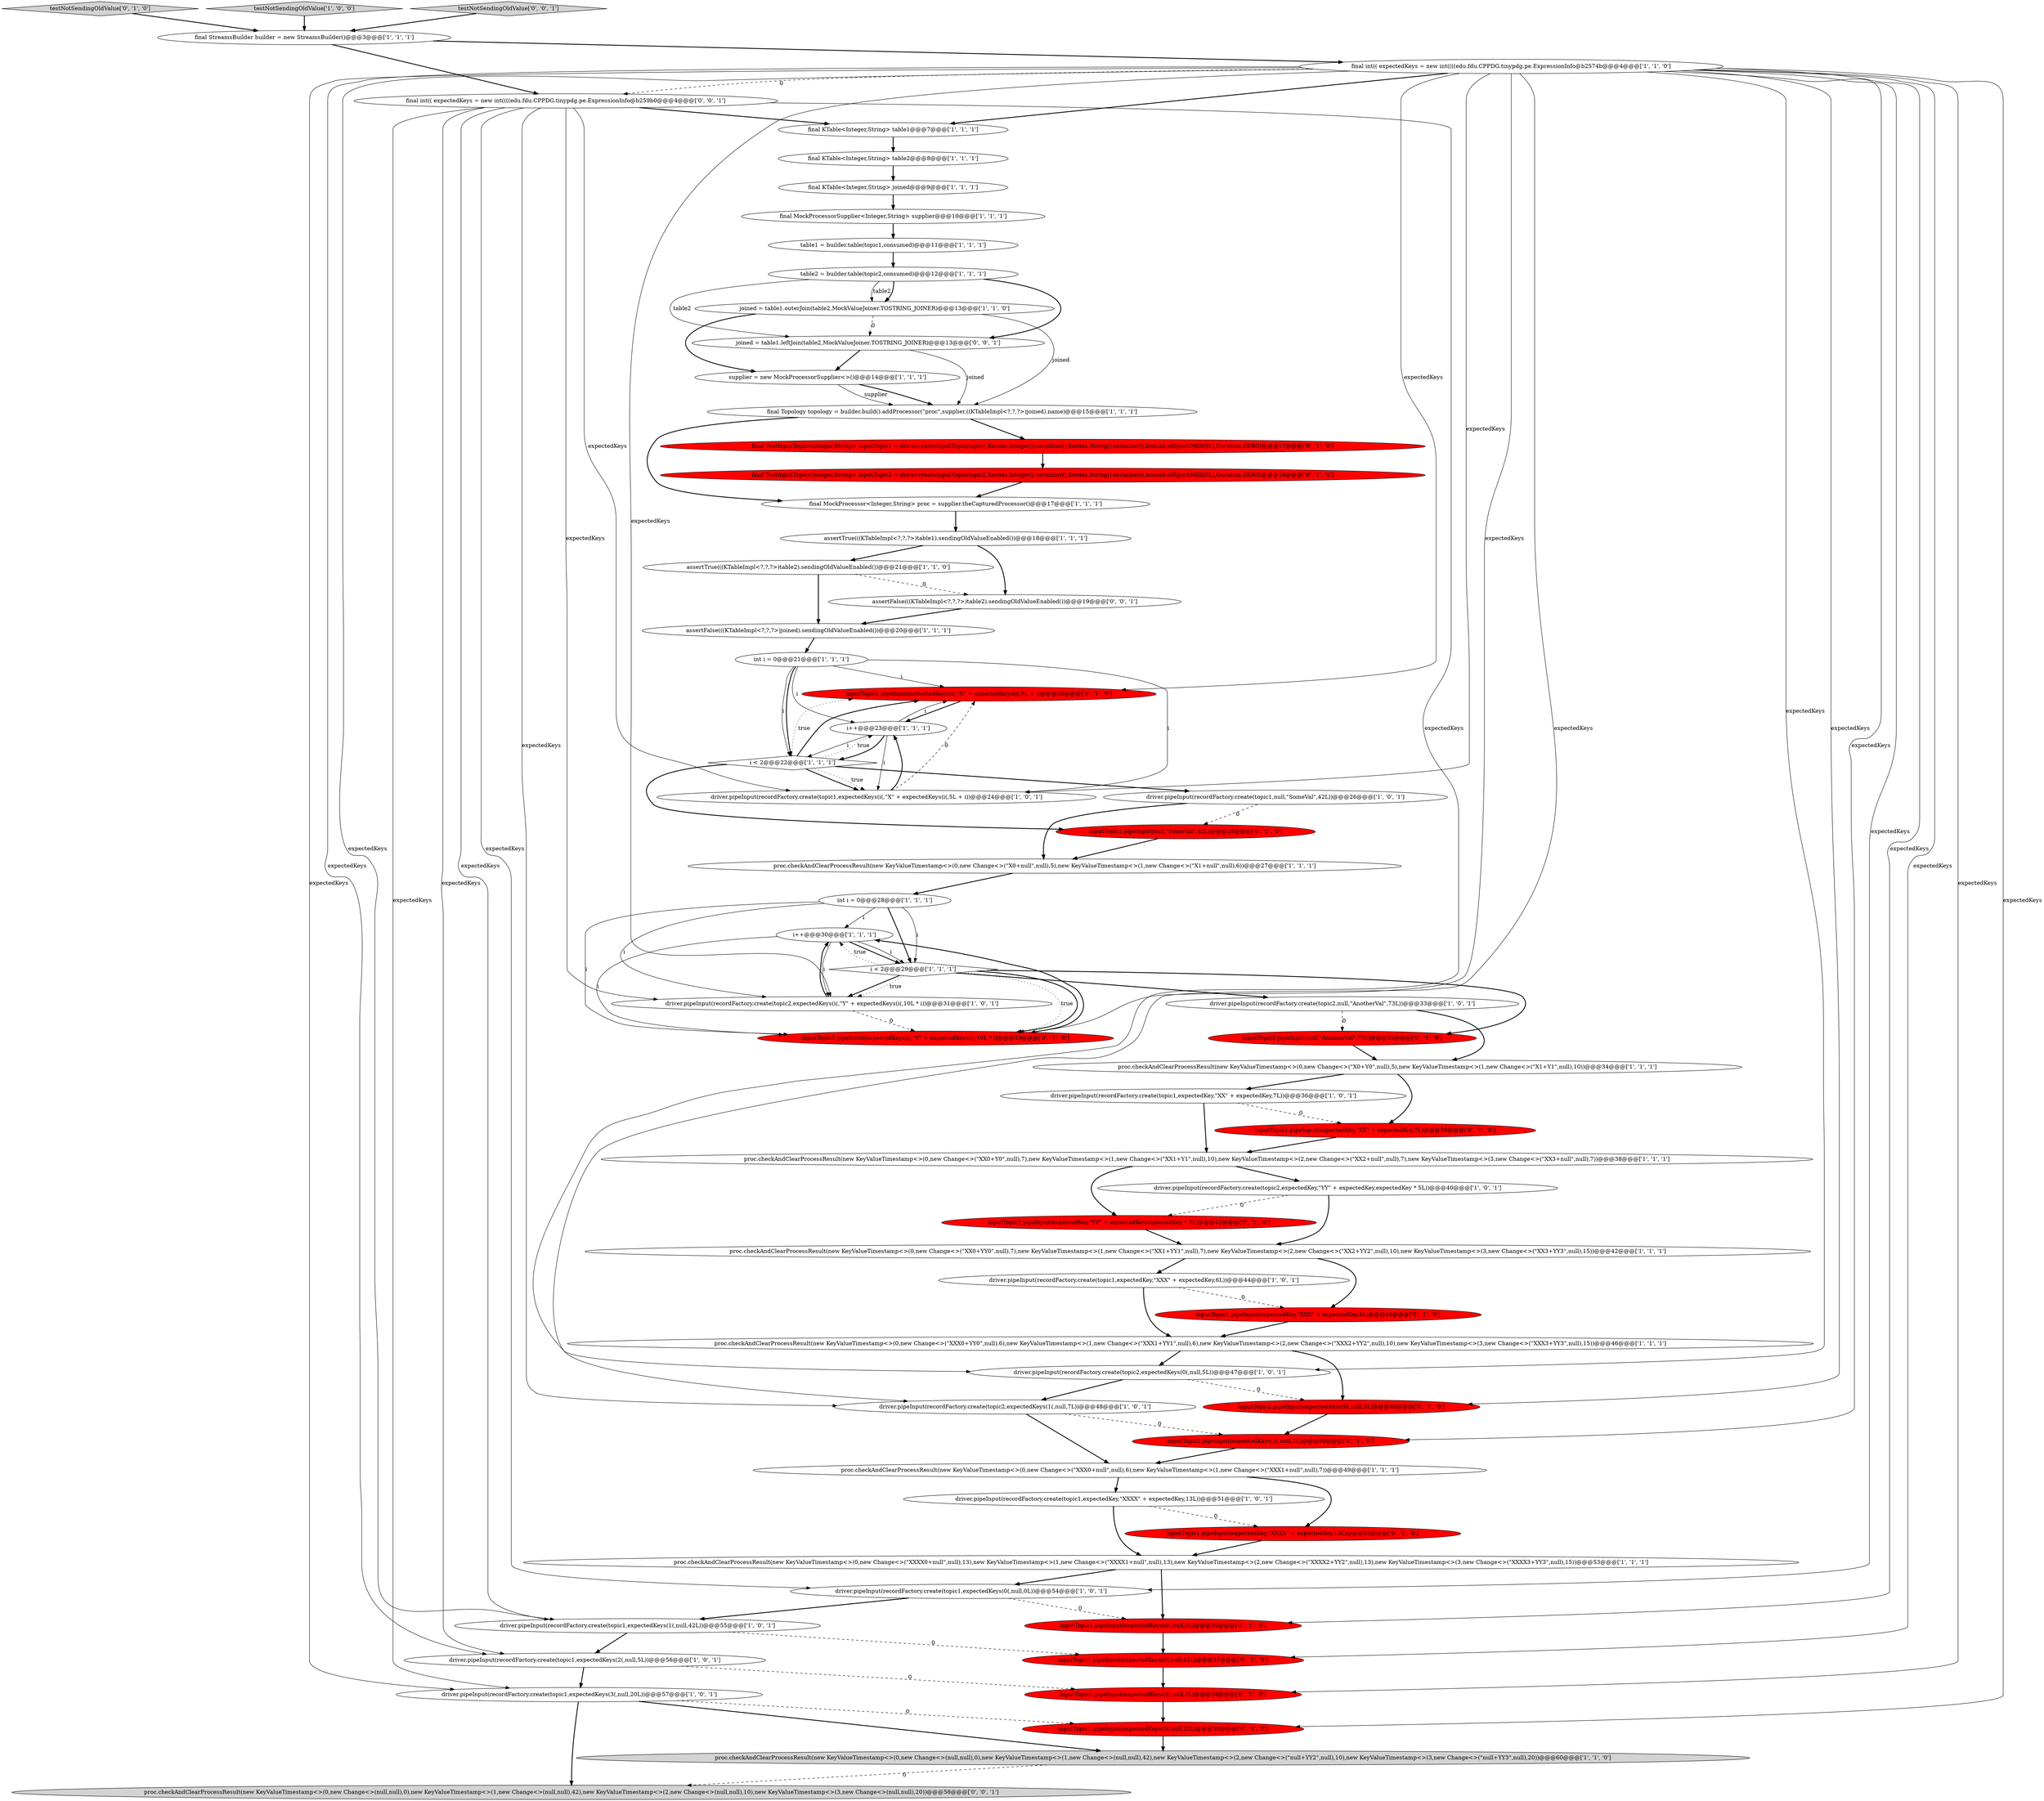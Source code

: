 digraph {
25 [style = filled, label = "supplier = new MockProcessorSupplier<>()@@@14@@@['1', '1', '1']", fillcolor = white, shape = ellipse image = "AAA0AAABBB1BBB"];
16 [style = filled, label = "proc.checkAndClearProcessResult(new KeyValueTimestamp<>(0,new Change<>(\"X0+Y0\",null),5),new KeyValueTimestamp<>(1,new Change<>(\"X1+Y1\",null),10))@@@34@@@['1', '1', '1']", fillcolor = white, shape = ellipse image = "AAA0AAABBB1BBB"];
44 [style = filled, label = "inputTopic1.pipeInput(expectedKey,\"XX\" + expectedKey,7L)@@@38@@@['0', '1', '0']", fillcolor = red, shape = ellipse image = "AAA1AAABBB2BBB"];
14 [style = filled, label = "i++@@@30@@@['1', '1', '1']", fillcolor = white, shape = ellipse image = "AAA0AAABBB1BBB"];
6 [style = filled, label = "driver.pipeInput(recordFactory.create(topic2,expectedKey,\"YY\" + expectedKey,expectedKey * 5L))@@@40@@@['1', '0', '1']", fillcolor = white, shape = ellipse image = "AAA0AAABBB1BBB"];
32 [style = filled, label = "driver.pipeInput(recordFactory.create(topic2,expectedKeys(1(,null,7L))@@@48@@@['1', '0', '1']", fillcolor = white, shape = ellipse image = "AAA0AAABBB1BBB"];
57 [style = filled, label = "inputTopic1.pipeInput(expectedKey,\"XXX\" + expectedKey,6L)@@@46@@@['0', '1', '0']", fillcolor = red, shape = ellipse image = "AAA1AAABBB2BBB"];
55 [style = filled, label = "inputTopic2.pipeInput(expectedKeys(i(,\"Y\" + expectedKeys(i(,10L * i)@@@33@@@['0', '1', '0']", fillcolor = red, shape = ellipse image = "AAA1AAABBB2BBB"];
12 [style = filled, label = "int i = 0@@@21@@@['1', '1', '1']", fillcolor = white, shape = ellipse image = "AAA0AAABBB1BBB"];
43 [style = filled, label = "driver.pipeInput(recordFactory.create(topic1,expectedKeys(0(,null,0L))@@@54@@@['1', '0', '1']", fillcolor = white, shape = ellipse image = "AAA0AAABBB1BBB"];
50 [style = filled, label = "inputTopic2.pipeInput(null,\"AnotherVal\",73L)@@@35@@@['0', '1', '0']", fillcolor = red, shape = ellipse image = "AAA1AAABBB2BBB"];
58 [style = filled, label = "final TestInputTopic<Integer,String> inputTopic1 = driver.createInputTopic(topic1,Serdes.Integer().serializer(),Serdes.String().serializer(),Instant.ofEpochMilli(0L),Duration.ZERO)@@@17@@@['0', '1', '0']", fillcolor = red, shape = ellipse image = "AAA1AAABBB2BBB"];
26 [style = filled, label = "final KTable<Integer,String> table1@@@7@@@['1', '1', '1']", fillcolor = white, shape = ellipse image = "AAA0AAABBB1BBB"];
2 [style = filled, label = "i < 2@@@29@@@['1', '1', '1']", fillcolor = white, shape = diamond image = "AAA0AAABBB1BBB"];
59 [style = filled, label = "inputTopic1.pipeInput(expectedKeys(i(,\"X\" + expectedKeys(i(,5L + i)@@@26@@@['0', '1', '0']", fillcolor = red, shape = ellipse image = "AAA1AAABBB2BBB"];
4 [style = filled, label = "proc.checkAndClearProcessResult(new KeyValueTimestamp<>(0,new Change<>(\"XXX0+null\",null),6),new KeyValueTimestamp<>(1,new Change<>(\"XXX1+null\",null),7))@@@49@@@['1', '1', '1']", fillcolor = white, shape = ellipse image = "AAA0AAABBB1BBB"];
11 [style = filled, label = "proc.checkAndClearProcessResult(new KeyValueTimestamp<>(0,new Change<>(\"XX0+Y0\",null),7),new KeyValueTimestamp<>(1,new Change<>(\"XX1+Y1\",null),10),new KeyValueTimestamp<>(2,new Change<>(\"XX2+null\",null),7),new KeyValueTimestamp<>(3,new Change<>(\"XX3+null\",null),7))@@@38@@@['1', '1', '1']", fillcolor = white, shape = ellipse image = "AAA0AAABBB1BBB"];
30 [style = filled, label = "int i = 0@@@28@@@['1', '1', '1']", fillcolor = white, shape = ellipse image = "AAA0AAABBB1BBB"];
8 [style = filled, label = "driver.pipeInput(recordFactory.create(topic1,expectedKeys(i(,\"X\" + expectedKeys(i(,5L + i))@@@24@@@['1', '0', '1']", fillcolor = white, shape = ellipse image = "AAA0AAABBB1BBB"];
7 [style = filled, label = "assertTrue(((KTableImpl<?,?,?>)table1).sendingOldValueEnabled())@@@18@@@['1', '1', '1']", fillcolor = white, shape = ellipse image = "AAA0AAABBB1BBB"];
22 [style = filled, label = "driver.pipeInput(recordFactory.create(topic1,null,\"SomeVal\",42L))@@@26@@@['1', '0', '1']", fillcolor = white, shape = ellipse image = "AAA0AAABBB1BBB"];
3 [style = filled, label = "table2 = builder.table(topic2,consumed)@@@12@@@['1', '1', '1']", fillcolor = white, shape = ellipse image = "AAA0AAABBB1BBB"];
60 [style = filled, label = "inputTopic1.pipeInput(expectedKeys(1(,null,42L)@@@57@@@['0', '1', '0']", fillcolor = red, shape = ellipse image = "AAA1AAABBB2BBB"];
13 [style = filled, label = "driver.pipeInput(recordFactory.create(topic1,expectedKeys(3(,null,20L))@@@57@@@['1', '0', '1']", fillcolor = white, shape = ellipse image = "AAA0AAABBB1BBB"];
52 [style = filled, label = "inputTopic1.pipeInput(expectedKey,\"XXXX\" + expectedKey,13L)@@@53@@@['0', '1', '0']", fillcolor = red, shape = ellipse image = "AAA1AAABBB2BBB"];
19 [style = filled, label = "proc.checkAndClearProcessResult(new KeyValueTimestamp<>(0,new Change<>(\"XXX0+YY0\",null),6),new KeyValueTimestamp<>(1,new Change<>(\"XXX1+YY1\",null),6),new KeyValueTimestamp<>(2,new Change<>(\"XXX2+YY2\",null),10),new KeyValueTimestamp<>(3,new Change<>(\"XXX3+YY3\",null),15))@@@46@@@['1', '1', '1']", fillcolor = white, shape = ellipse image = "AAA0AAABBB1BBB"];
61 [style = filled, label = "final int(( expectedKeys = new int((((edu.fdu.CPPDG.tinypdg.pe.ExpressionInfo@b259b0@@@4@@@['0', '0', '1']", fillcolor = white, shape = ellipse image = "AAA0AAABBB3BBB"];
49 [style = filled, label = "testNotSendingOldValue['0', '1', '0']", fillcolor = lightgray, shape = diamond image = "AAA0AAABBB2BBB"];
9 [style = filled, label = "assertFalse(((KTableImpl<?,?,?>)joined).sendingOldValueEnabled())@@@20@@@['1', '1', '1']", fillcolor = white, shape = ellipse image = "AAA0AAABBB1BBB"];
39 [style = filled, label = "final int(( expectedKeys = new int((((edu.fdu.CPPDG.tinypdg.pe.ExpressionInfo@b2574b@@@4@@@['1', '1', '0']", fillcolor = white, shape = ellipse image = "AAA0AAABBB1BBB"];
29 [style = filled, label = "driver.pipeInput(recordFactory.create(topic1,expectedKey,\"XXXX\" + expectedKey,13L))@@@51@@@['1', '0', '1']", fillcolor = white, shape = ellipse image = "AAA0AAABBB1BBB"];
0 [style = filled, label = "driver.pipeInput(recordFactory.create(topic1,expectedKeys(1(,null,42L))@@@55@@@['1', '0', '1']", fillcolor = white, shape = ellipse image = "AAA0AAABBB1BBB"];
20 [style = filled, label = "proc.checkAndClearProcessResult(new KeyValueTimestamp<>(0,new Change<>(\"XX0+YY0\",null),7),new KeyValueTimestamp<>(1,new Change<>(\"XX1+YY1\",null),7),new KeyValueTimestamp<>(2,new Change<>(\"XX2+YY2\",null),10),new KeyValueTimestamp<>(3,new Change<>(\"XX3+YY3\",null),15))@@@42@@@['1', '1', '1']", fillcolor = white, shape = ellipse image = "AAA0AAABBB1BBB"];
35 [style = filled, label = "driver.pipeInput(recordFactory.create(topic2,expectedKeys(i(,\"Y\" + expectedKeys(i(,10L * i))@@@31@@@['1', '0', '1']", fillcolor = white, shape = ellipse image = "AAA0AAABBB1BBB"];
31 [style = filled, label = "joined = table1.outerJoin(table2,MockValueJoiner.TOSTRING_JOINER)@@@13@@@['1', '1', '0']", fillcolor = white, shape = ellipse image = "AAA0AAABBB1BBB"];
46 [style = filled, label = "final TestInputTopic<Integer,String> inputTopic2 = driver.createInputTopic(topic2,Serdes.Integer().serializer(),Serdes.String().serializer(),Instant.ofEpochMilli(0L),Duration.ZERO)@@@18@@@['0', '1', '0']", fillcolor = red, shape = ellipse image = "AAA1AAABBB2BBB"];
62 [style = filled, label = "joined = table1.leftJoin(table2,MockValueJoiner.TOSTRING_JOINER)@@@13@@@['0', '0', '1']", fillcolor = white, shape = ellipse image = "AAA0AAABBB3BBB"];
64 [style = filled, label = "assertFalse(((KTableImpl<?,?,?>)table2).sendingOldValueEnabled())@@@19@@@['0', '0', '1']", fillcolor = white, shape = ellipse image = "AAA0AAABBB3BBB"];
53 [style = filled, label = "inputTopic1.pipeInput(null,\"SomeVal\",42L)@@@28@@@['0', '1', '0']", fillcolor = red, shape = ellipse image = "AAA1AAABBB2BBB"];
51 [style = filled, label = "inputTopic2.pipeInput(expectedKeys(0(,null,5L)@@@49@@@['0', '1', '0']", fillcolor = red, shape = ellipse image = "AAA1AAABBB2BBB"];
40 [style = filled, label = "final KTable<Integer,String> table2@@@8@@@['1', '1', '1']", fillcolor = white, shape = ellipse image = "AAA0AAABBB1BBB"];
56 [style = filled, label = "inputTopic2.pipeInput(expectedKey,\"YY\" + expectedKey,expectedKey * 5L)@@@42@@@['0', '1', '0']", fillcolor = red, shape = ellipse image = "AAA1AAABBB2BBB"];
34 [style = filled, label = "testNotSendingOldValue['1', '0', '0']", fillcolor = lightgray, shape = diamond image = "AAA0AAABBB1BBB"];
63 [style = filled, label = "proc.checkAndClearProcessResult(new KeyValueTimestamp<>(0,new Change<>(null,null),0),new KeyValueTimestamp<>(1,new Change<>(null,null),42),new KeyValueTimestamp<>(2,new Change<>(null,null),10),new KeyValueTimestamp<>(3,new Change<>(null,null),20))@@@58@@@['0', '0', '1']", fillcolor = lightgray, shape = ellipse image = "AAA0AAABBB3BBB"];
37 [style = filled, label = "final StreamsBuilder builder = new StreamsBuilder()@@@3@@@['1', '1', '1']", fillcolor = white, shape = ellipse image = "AAA0AAABBB1BBB"];
21 [style = filled, label = "final KTable<Integer,String> joined@@@9@@@['1', '1', '1']", fillcolor = white, shape = ellipse image = "AAA0AAABBB1BBB"];
27 [style = filled, label = "final MockProcessorSupplier<Integer,String> supplier@@@10@@@['1', '1', '1']", fillcolor = white, shape = ellipse image = "AAA0AAABBB1BBB"];
42 [style = filled, label = "driver.pipeInput(recordFactory.create(topic1,expectedKey,\"XXX\" + expectedKey,6L))@@@44@@@['1', '0', '1']", fillcolor = white, shape = ellipse image = "AAA0AAABBB1BBB"];
1 [style = filled, label = "table1 = builder.table(topic1,consumed)@@@11@@@['1', '1', '1']", fillcolor = white, shape = ellipse image = "AAA0AAABBB1BBB"];
41 [style = filled, label = "i < 2@@@22@@@['1', '1', '1']", fillcolor = white, shape = diamond image = "AAA0AAABBB1BBB"];
28 [style = filled, label = "driver.pipeInput(recordFactory.create(topic2,expectedKeys(0(,null,5L))@@@47@@@['1', '0', '1']", fillcolor = white, shape = ellipse image = "AAA0AAABBB1BBB"];
18 [style = filled, label = "i++@@@23@@@['1', '1', '1']", fillcolor = white, shape = ellipse image = "AAA0AAABBB1BBB"];
45 [style = filled, label = "inputTopic1.pipeInput(expectedKeys(3(,null,20L)@@@59@@@['0', '1', '0']", fillcolor = red, shape = ellipse image = "AAA1AAABBB2BBB"];
15 [style = filled, label = "proc.checkAndClearProcessResult(new KeyValueTimestamp<>(0,new Change<>(\"XXXX0+null\",null),13),new KeyValueTimestamp<>(1,new Change<>(\"XXXX1+null\",null),13),new KeyValueTimestamp<>(2,new Change<>(\"XXXX2+YY2\",null),13),new KeyValueTimestamp<>(3,new Change<>(\"XXXX3+YY3\",null),15))@@@53@@@['1', '1', '1']", fillcolor = white, shape = ellipse image = "AAA0AAABBB1BBB"];
23 [style = filled, label = "proc.checkAndClearProcessResult(new KeyValueTimestamp<>(0,new Change<>(null,null),0),new KeyValueTimestamp<>(1,new Change<>(null,null),42),new KeyValueTimestamp<>(2,new Change<>(\"null+YY2\",null),10),new KeyValueTimestamp<>(3,new Change<>(\"null+YY3\",null),20))@@@60@@@['1', '1', '0']", fillcolor = lightgray, shape = ellipse image = "AAA0AAABBB1BBB"];
47 [style = filled, label = "inputTopic2.pipeInput(expectedKeys(1(,null,7L)@@@50@@@['0', '1', '0']", fillcolor = red, shape = ellipse image = "AAA1AAABBB2BBB"];
24 [style = filled, label = "driver.pipeInput(recordFactory.create(topic1,expectedKey,\"XX\" + expectedKey,7L))@@@36@@@['1', '0', '1']", fillcolor = white, shape = ellipse image = "AAA0AAABBB1BBB"];
5 [style = filled, label = "driver.pipeInput(recordFactory.create(topic1,expectedKeys(2(,null,5L))@@@56@@@['1', '0', '1']", fillcolor = white, shape = ellipse image = "AAA0AAABBB1BBB"];
48 [style = filled, label = "inputTopic1.pipeInput(expectedKeys(2(,null,5L)@@@58@@@['0', '1', '0']", fillcolor = red, shape = ellipse image = "AAA1AAABBB2BBB"];
54 [style = filled, label = "inputTopic1.pipeInput(expectedKeys(0(,null,0L)@@@56@@@['0', '1', '0']", fillcolor = red, shape = ellipse image = "AAA1AAABBB2BBB"];
17 [style = filled, label = "assertTrue(((KTableImpl<?,?,?>)table2).sendingOldValueEnabled())@@@21@@@['1', '1', '0']", fillcolor = white, shape = ellipse image = "AAA0AAABBB1BBB"];
10 [style = filled, label = "proc.checkAndClearProcessResult(new KeyValueTimestamp<>(0,new Change<>(\"X0+null\",null),5),new KeyValueTimestamp<>(1,new Change<>(\"X1+null\",null),6))@@@27@@@['1', '1', '1']", fillcolor = white, shape = ellipse image = "AAA0AAABBB1BBB"];
33 [style = filled, label = "final MockProcessor<Integer,String> proc = supplier.theCapturedProcessor()@@@17@@@['1', '1', '1']", fillcolor = white, shape = ellipse image = "AAA0AAABBB1BBB"];
65 [style = filled, label = "testNotSendingOldValue['0', '0', '1']", fillcolor = lightgray, shape = diamond image = "AAA0AAABBB3BBB"];
38 [style = filled, label = "final Topology topology = builder.build().addProcessor(\"proc\",supplier,((KTableImpl<?,?,?>)joined).name)@@@15@@@['1', '1', '1']", fillcolor = white, shape = ellipse image = "AAA0AAABBB1BBB"];
36 [style = filled, label = "driver.pipeInput(recordFactory.create(topic2,null,\"AnotherVal\",73L))@@@33@@@['1', '0', '1']", fillcolor = white, shape = ellipse image = "AAA0AAABBB1BBB"];
2->35 [style = bold, label=""];
32->47 [style = dashed, label="0"];
29->15 [style = bold, label=""];
20->57 [style = bold, label=""];
39->60 [style = solid, label="expectedKeys"];
61->28 [style = solid, label="expectedKeys"];
41->8 [style = bold, label=""];
17->9 [style = bold, label=""];
12->8 [style = solid, label="i"];
15->54 [style = bold, label=""];
55->14 [style = bold, label=""];
26->40 [style = bold, label=""];
18->41 [style = solid, label="i"];
3->62 [style = bold, label=""];
29->52 [style = dashed, label="0"];
22->53 [style = dashed, label="0"];
8->59 [style = dashed, label="0"];
13->45 [style = dashed, label="0"];
2->55 [style = dotted, label="true"];
30->2 [style = solid, label="i"];
39->28 [style = solid, label="expectedKeys"];
30->14 [style = solid, label="i"];
39->8 [style = solid, label="expectedKeys"];
24->11 [style = bold, label=""];
65->37 [style = bold, label=""];
51->47 [style = bold, label=""];
14->55 [style = solid, label="i"];
2->36 [style = bold, label=""];
41->59 [style = dotted, label="true"];
43->0 [style = bold, label=""];
43->54 [style = dashed, label="0"];
42->57 [style = dashed, label="0"];
32->4 [style = bold, label=""];
41->22 [style = bold, label=""];
19->28 [style = bold, label=""];
12->18 [style = solid, label="i"];
30->35 [style = solid, label="i"];
42->19 [style = bold, label=""];
39->5 [style = solid, label="expectedKeys"];
39->13 [style = solid, label="expectedKeys"];
13->63 [style = bold, label=""];
31->62 [style = dashed, label="0"];
33->7 [style = bold, label=""];
64->9 [style = bold, label=""];
61->26 [style = bold, label=""];
11->56 [style = bold, label=""];
54->60 [style = bold, label=""];
8->18 [style = bold, label=""];
62->25 [style = bold, label=""];
39->45 [style = solid, label="expectedKeys"];
39->55 [style = solid, label="expectedKeys"];
37->61 [style = bold, label=""];
41->59 [style = bold, label=""];
39->26 [style = bold, label=""];
14->35 [style = solid, label="i"];
60->48 [style = bold, label=""];
36->50 [style = dashed, label="0"];
61->0 [style = solid, label="expectedKeys"];
12->41 [style = bold, label=""];
41->53 [style = bold, label=""];
39->51 [style = solid, label="expectedKeys"];
46->33 [style = bold, label=""];
59->18 [style = bold, label=""];
58->46 [style = bold, label=""];
31->38 [style = solid, label="joined"];
36->16 [style = bold, label=""];
61->35 [style = solid, label="expectedKeys"];
18->41 [style = bold, label=""];
30->55 [style = solid, label="i"];
38->33 [style = bold, label=""];
53->10 [style = bold, label=""];
40->21 [style = bold, label=""];
39->43 [style = solid, label="expectedKeys"];
2->55 [style = bold, label=""];
61->8 [style = solid, label="expectedKeys"];
25->38 [style = bold, label=""];
52->15 [style = bold, label=""];
18->8 [style = solid, label="i"];
12->41 [style = solid, label="i"];
35->55 [style = dashed, label="0"];
49->37 [style = bold, label=""];
31->25 [style = bold, label=""];
7->17 [style = bold, label=""];
45->23 [style = bold, label=""];
3->31 [style = solid, label="table2"];
21->27 [style = bold, label=""];
7->64 [style = bold, label=""];
62->38 [style = solid, label="joined"];
16->24 [style = bold, label=""];
57->19 [style = bold, label=""];
1->3 [style = bold, label=""];
0->60 [style = dashed, label="0"];
24->44 [style = dashed, label="0"];
4->29 [style = bold, label=""];
3->62 [style = solid, label="table2"];
35->14 [style = bold, label=""];
28->51 [style = dashed, label="0"];
23->63 [style = dashed, label="0"];
28->32 [style = bold, label=""];
39->35 [style = solid, label="expectedKeys"];
61->43 [style = solid, label="expectedKeys"];
6->20 [style = bold, label=""];
39->54 [style = solid, label="expectedKeys"];
17->64 [style = dashed, label="0"];
16->44 [style = bold, label=""];
61->13 [style = solid, label="expectedKeys"];
5->13 [style = bold, label=""];
18->59 [style = solid, label="i"];
15->43 [style = bold, label=""];
22->10 [style = bold, label=""];
2->35 [style = dotted, label="true"];
20->42 [style = bold, label=""];
41->8 [style = dotted, label="true"];
2->14 [style = dotted, label="true"];
14->2 [style = bold, label=""];
9->12 [style = bold, label=""];
19->51 [style = bold, label=""];
10->30 [style = bold, label=""];
37->39 [style = bold, label=""];
39->0 [style = solid, label="expectedKeys"];
0->5 [style = bold, label=""];
39->48 [style = solid, label="expectedKeys"];
39->59 [style = solid, label="expectedKeys"];
27->1 [style = bold, label=""];
39->32 [style = solid, label="expectedKeys"];
3->31 [style = bold, label=""];
38->58 [style = bold, label=""];
11->6 [style = bold, label=""];
39->47 [style = solid, label="expectedKeys"];
12->59 [style = solid, label="i"];
50->16 [style = bold, label=""];
41->18 [style = dotted, label="true"];
61->32 [style = solid, label="expectedKeys"];
2->50 [style = bold, label=""];
25->38 [style = solid, label="supplier"];
48->45 [style = bold, label=""];
4->52 [style = bold, label=""];
5->48 [style = dashed, label="0"];
39->61 [style = dashed, label="0"];
34->37 [style = bold, label=""];
61->5 [style = solid, label="expectedKeys"];
13->23 [style = bold, label=""];
44->11 [style = bold, label=""];
6->56 [style = dashed, label="0"];
56->20 [style = bold, label=""];
30->2 [style = bold, label=""];
14->2 [style = solid, label="i"];
47->4 [style = bold, label=""];
}
